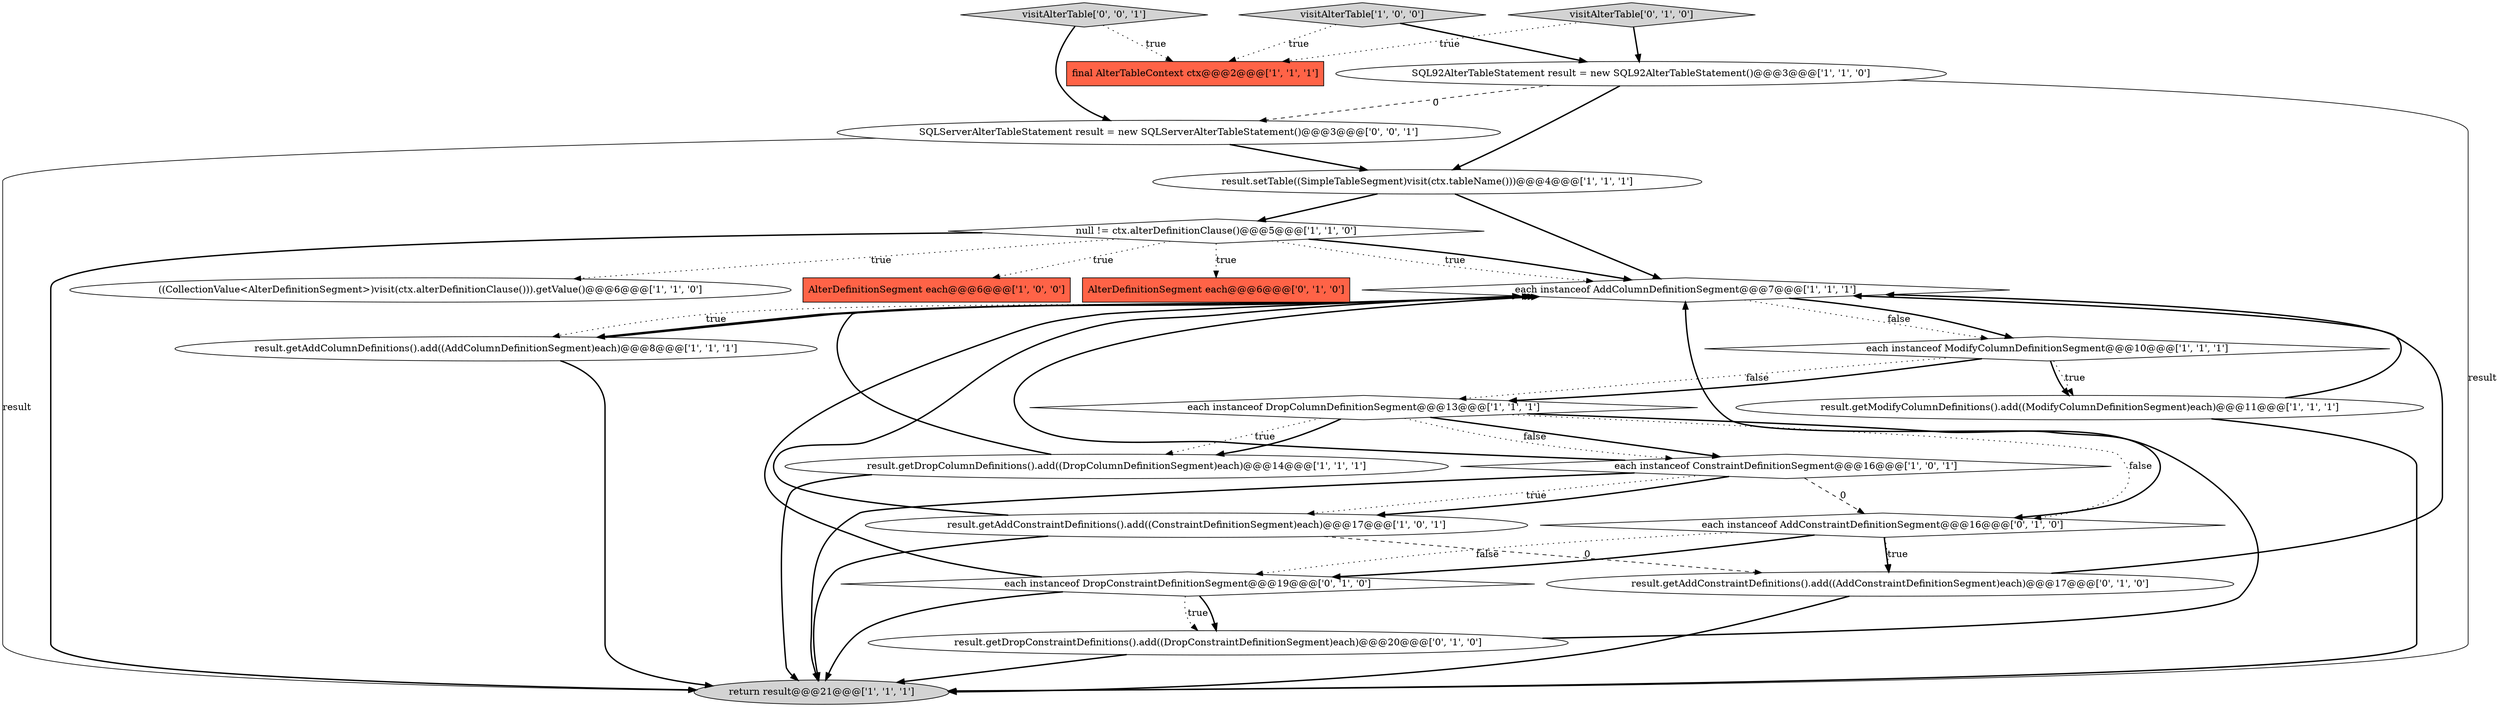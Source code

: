 digraph {
2 [style = filled, label = "final AlterTableContext ctx@@@2@@@['1', '1', '1']", fillcolor = tomato, shape = box image = "AAA0AAABBB1BBB"];
20 [style = filled, label = "each instanceof AddConstraintDefinitionSegment@@@16@@@['0', '1', '0']", fillcolor = white, shape = diamond image = "AAA1AAABBB2BBB"];
4 [style = filled, label = "each instanceof DropColumnDefinitionSegment@@@13@@@['1', '1', '1']", fillcolor = white, shape = diamond image = "AAA0AAABBB1BBB"];
7 [style = filled, label = "each instanceof ConstraintDefinitionSegment@@@16@@@['1', '0', '1']", fillcolor = white, shape = diamond image = "AAA0AAABBB1BBB"];
19 [style = filled, label = "each instanceof DropConstraintDefinitionSegment@@@19@@@['0', '1', '0']", fillcolor = white, shape = diamond image = "AAA1AAABBB2BBB"];
11 [style = filled, label = "result.getAddColumnDefinitions().add((AddColumnDefinitionSegment)each)@@@8@@@['1', '1', '1']", fillcolor = white, shape = ellipse image = "AAA0AAABBB1BBB"];
10 [style = filled, label = "((CollectionValue<AlterDefinitionSegment>)visit(ctx.alterDefinitionClause())).getValue()@@@6@@@['1', '1', '0']", fillcolor = white, shape = ellipse image = "AAA0AAABBB1BBB"];
16 [style = filled, label = "result.getAddConstraintDefinitions().add((AddConstraintDefinitionSegment)each)@@@17@@@['0', '1', '0']", fillcolor = white, shape = ellipse image = "AAA1AAABBB2BBB"];
12 [style = filled, label = "result.getDropColumnDefinitions().add((DropColumnDefinitionSegment)each)@@@14@@@['1', '1', '1']", fillcolor = white, shape = ellipse image = "AAA0AAABBB1BBB"];
15 [style = filled, label = "each instanceof AddColumnDefinitionSegment@@@7@@@['1', '1', '1']", fillcolor = white, shape = diamond image = "AAA0AAABBB1BBB"];
5 [style = filled, label = "return result@@@21@@@['1', '1', '1']", fillcolor = lightgray, shape = ellipse image = "AAA0AAABBB1BBB"];
9 [style = filled, label = "AlterDefinitionSegment each@@@6@@@['1', '0', '0']", fillcolor = tomato, shape = box image = "AAA0AAABBB1BBB"];
18 [style = filled, label = "result.getDropConstraintDefinitions().add((DropConstraintDefinitionSegment)each)@@@20@@@['0', '1', '0']", fillcolor = white, shape = ellipse image = "AAA1AAABBB2BBB"];
0 [style = filled, label = "SQL92AlterTableStatement result = new SQL92AlterTableStatement()@@@3@@@['1', '1', '0']", fillcolor = white, shape = ellipse image = "AAA0AAABBB1BBB"];
22 [style = filled, label = "SQLServerAlterTableStatement result = new SQLServerAlterTableStatement()@@@3@@@['0', '0', '1']", fillcolor = white, shape = ellipse image = "AAA0AAABBB3BBB"];
21 [style = filled, label = "AlterDefinitionSegment each@@@6@@@['0', '1', '0']", fillcolor = tomato, shape = box image = "AAA0AAABBB2BBB"];
1 [style = filled, label = "result.getAddConstraintDefinitions().add((ConstraintDefinitionSegment)each)@@@17@@@['1', '0', '1']", fillcolor = white, shape = ellipse image = "AAA0AAABBB1BBB"];
3 [style = filled, label = "each instanceof ModifyColumnDefinitionSegment@@@10@@@['1', '1', '1']", fillcolor = white, shape = diamond image = "AAA0AAABBB1BBB"];
23 [style = filled, label = "visitAlterTable['0', '0', '1']", fillcolor = lightgray, shape = diamond image = "AAA0AAABBB3BBB"];
14 [style = filled, label = "result.getModifyColumnDefinitions().add((ModifyColumnDefinitionSegment)each)@@@11@@@['1', '1', '1']", fillcolor = white, shape = ellipse image = "AAA0AAABBB1BBB"];
8 [style = filled, label = "result.setTable((SimpleTableSegment)visit(ctx.tableName()))@@@4@@@['1', '1', '1']", fillcolor = white, shape = ellipse image = "AAA0AAABBB1BBB"];
17 [style = filled, label = "visitAlterTable['0', '1', '0']", fillcolor = lightgray, shape = diamond image = "AAA0AAABBB2BBB"];
13 [style = filled, label = "null != ctx.alterDefinitionClause()@@@5@@@['1', '1', '0']", fillcolor = white, shape = diamond image = "AAA0AAABBB1BBB"];
6 [style = filled, label = "visitAlterTable['1', '0', '0']", fillcolor = lightgray, shape = diamond image = "AAA0AAABBB1BBB"];
4->20 [style = dotted, label="false"];
14->5 [style = bold, label=""];
23->22 [style = bold, label=""];
20->19 [style = dotted, label="false"];
13->21 [style = dotted, label="true"];
13->15 [style = bold, label=""];
3->14 [style = bold, label=""];
4->7 [style = bold, label=""];
22->8 [style = bold, label=""];
20->16 [style = bold, label=""];
19->5 [style = bold, label=""];
4->12 [style = dotted, label="true"];
12->15 [style = bold, label=""];
23->2 [style = dotted, label="true"];
7->20 [style = dashed, label="0"];
6->0 [style = bold, label=""];
18->5 [style = bold, label=""];
3->4 [style = dotted, label="false"];
19->15 [style = bold, label=""];
16->15 [style = bold, label=""];
3->14 [style = dotted, label="true"];
13->10 [style = dotted, label="true"];
15->11 [style = dotted, label="true"];
22->5 [style = solid, label="result"];
7->1 [style = dotted, label="true"];
0->8 [style = bold, label=""];
11->15 [style = bold, label=""];
13->9 [style = dotted, label="true"];
15->3 [style = dotted, label="false"];
20->16 [style = dotted, label="true"];
0->5 [style = solid, label="result"];
4->20 [style = bold, label=""];
19->18 [style = dotted, label="true"];
20->19 [style = bold, label=""];
12->5 [style = bold, label=""];
15->11 [style = bold, label=""];
8->13 [style = bold, label=""];
4->12 [style = bold, label=""];
1->15 [style = bold, label=""];
17->2 [style = dotted, label="true"];
15->3 [style = bold, label=""];
16->5 [style = bold, label=""];
7->5 [style = bold, label=""];
1->16 [style = dashed, label="0"];
13->15 [style = dotted, label="true"];
7->15 [style = bold, label=""];
7->1 [style = bold, label=""];
6->2 [style = dotted, label="true"];
17->0 [style = bold, label=""];
14->15 [style = bold, label=""];
19->18 [style = bold, label=""];
0->22 [style = dashed, label="0"];
3->4 [style = bold, label=""];
13->5 [style = bold, label=""];
8->15 [style = bold, label=""];
11->5 [style = bold, label=""];
4->7 [style = dotted, label="false"];
1->5 [style = bold, label=""];
18->15 [style = bold, label=""];
}
